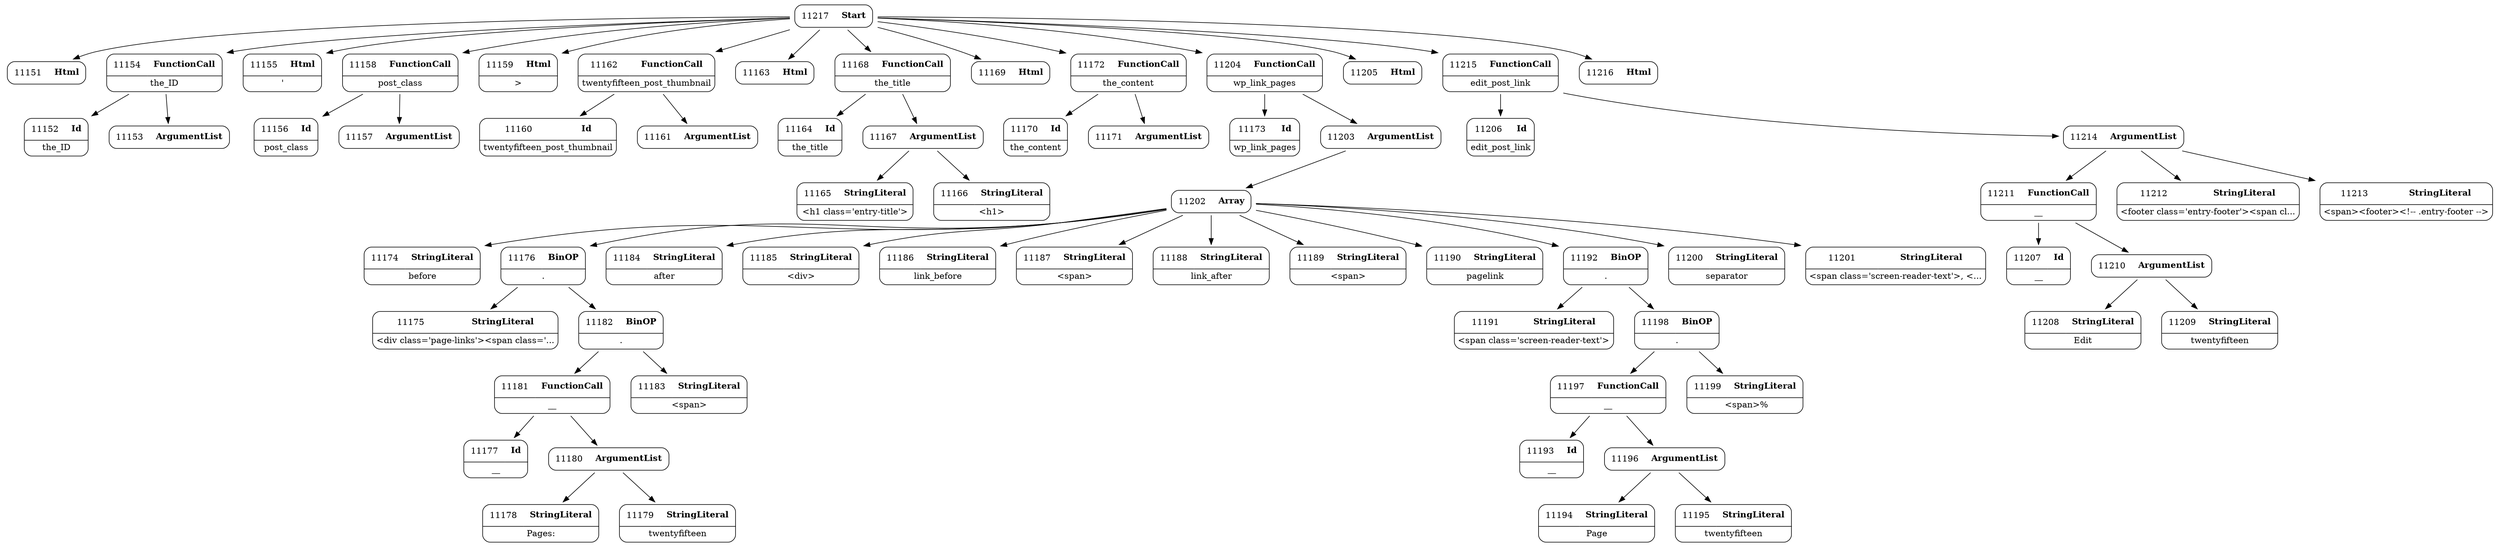 digraph ast {
node [shape=none];
11151 [label=<<TABLE border='1' cellspacing='0' cellpadding='10' style='rounded' ><TR><TD border='0'>11151</TD><TD border='0'><B>Html</B></TD></TR></TABLE>>];
11152 [label=<<TABLE border='1' cellspacing='0' cellpadding='10' style='rounded' ><TR><TD border='0'>11152</TD><TD border='0'><B>Id</B></TD></TR><HR/><TR><TD border='0' cellpadding='5' colspan='2'>the_ID</TD></TR></TABLE>>];
11153 [label=<<TABLE border='1' cellspacing='0' cellpadding='10' style='rounded' ><TR><TD border='0'>11153</TD><TD border='0'><B>ArgumentList</B></TD></TR></TABLE>>];
11154 [label=<<TABLE border='1' cellspacing='0' cellpadding='10' style='rounded' ><TR><TD border='0'>11154</TD><TD border='0'><B>FunctionCall</B></TD></TR><HR/><TR><TD border='0' cellpadding='5' colspan='2'>the_ID</TD></TR></TABLE>>];
11154 -> 11152 [weight=2];
11154 -> 11153 [weight=2];
11155 [label=<<TABLE border='1' cellspacing='0' cellpadding='10' style='rounded' ><TR><TD border='0'>11155</TD><TD border='0'><B>Html</B></TD></TR><HR/><TR><TD border='0' cellpadding='5' colspan='2'>'</TD></TR></TABLE>>];
11156 [label=<<TABLE border='1' cellspacing='0' cellpadding='10' style='rounded' ><TR><TD border='0'>11156</TD><TD border='0'><B>Id</B></TD></TR><HR/><TR><TD border='0' cellpadding='5' colspan='2'>post_class</TD></TR></TABLE>>];
11157 [label=<<TABLE border='1' cellspacing='0' cellpadding='10' style='rounded' ><TR><TD border='0'>11157</TD><TD border='0'><B>ArgumentList</B></TD></TR></TABLE>>];
11158 [label=<<TABLE border='1' cellspacing='0' cellpadding='10' style='rounded' ><TR><TD border='0'>11158</TD><TD border='0'><B>FunctionCall</B></TD></TR><HR/><TR><TD border='0' cellpadding='5' colspan='2'>post_class</TD></TR></TABLE>>];
11158 -> 11156 [weight=2];
11158 -> 11157 [weight=2];
11159 [label=<<TABLE border='1' cellspacing='0' cellpadding='10' style='rounded' ><TR><TD border='0'>11159</TD><TD border='0'><B>Html</B></TD></TR><HR/><TR><TD border='0' cellpadding='5' colspan='2'>&gt;</TD></TR></TABLE>>];
11160 [label=<<TABLE border='1' cellspacing='0' cellpadding='10' style='rounded' ><TR><TD border='0'>11160</TD><TD border='0'><B>Id</B></TD></TR><HR/><TR><TD border='0' cellpadding='5' colspan='2'>twentyfifteen_post_thumbnail</TD></TR></TABLE>>];
11161 [label=<<TABLE border='1' cellspacing='0' cellpadding='10' style='rounded' ><TR><TD border='0'>11161</TD><TD border='0'><B>ArgumentList</B></TD></TR></TABLE>>];
11162 [label=<<TABLE border='1' cellspacing='0' cellpadding='10' style='rounded' ><TR><TD border='0'>11162</TD><TD border='0'><B>FunctionCall</B></TD></TR><HR/><TR><TD border='0' cellpadding='5' colspan='2'>twentyfifteen_post_thumbnail</TD></TR></TABLE>>];
11162 -> 11160 [weight=2];
11162 -> 11161 [weight=2];
11163 [label=<<TABLE border='1' cellspacing='0' cellpadding='10' style='rounded' ><TR><TD border='0'>11163</TD><TD border='0'><B>Html</B></TD></TR></TABLE>>];
11164 [label=<<TABLE border='1' cellspacing='0' cellpadding='10' style='rounded' ><TR><TD border='0'>11164</TD><TD border='0'><B>Id</B></TD></TR><HR/><TR><TD border='0' cellpadding='5' colspan='2'>the_title</TD></TR></TABLE>>];
11165 [label=<<TABLE border='1' cellspacing='0' cellpadding='10' style='rounded' ><TR><TD border='0'>11165</TD><TD border='0'><B>StringLiteral</B></TD></TR><HR/><TR><TD border='0' cellpadding='5' colspan='2'>&lt;h1 class='entry-title'&gt;</TD></TR></TABLE>>];
11166 [label=<<TABLE border='1' cellspacing='0' cellpadding='10' style='rounded' ><TR><TD border='0'>11166</TD><TD border='0'><B>StringLiteral</B></TD></TR><HR/><TR><TD border='0' cellpadding='5' colspan='2'>&lt;h1&gt;</TD></TR></TABLE>>];
11167 [label=<<TABLE border='1' cellspacing='0' cellpadding='10' style='rounded' ><TR><TD border='0'>11167</TD><TD border='0'><B>ArgumentList</B></TD></TR></TABLE>>];
11167 -> 11165 [weight=2];
11167 -> 11166 [weight=2];
11168 [label=<<TABLE border='1' cellspacing='0' cellpadding='10' style='rounded' ><TR><TD border='0'>11168</TD><TD border='0'><B>FunctionCall</B></TD></TR><HR/><TR><TD border='0' cellpadding='5' colspan='2'>the_title</TD></TR></TABLE>>];
11168 -> 11164 [weight=2];
11168 -> 11167 [weight=2];
11169 [label=<<TABLE border='1' cellspacing='0' cellpadding='10' style='rounded' ><TR><TD border='0'>11169</TD><TD border='0'><B>Html</B></TD></TR></TABLE>>];
11170 [label=<<TABLE border='1' cellspacing='0' cellpadding='10' style='rounded' ><TR><TD border='0'>11170</TD><TD border='0'><B>Id</B></TD></TR><HR/><TR><TD border='0' cellpadding='5' colspan='2'>the_content</TD></TR></TABLE>>];
11171 [label=<<TABLE border='1' cellspacing='0' cellpadding='10' style='rounded' ><TR><TD border='0'>11171</TD><TD border='0'><B>ArgumentList</B></TD></TR></TABLE>>];
11172 [label=<<TABLE border='1' cellspacing='0' cellpadding='10' style='rounded' ><TR><TD border='0'>11172</TD><TD border='0'><B>FunctionCall</B></TD></TR><HR/><TR><TD border='0' cellpadding='5' colspan='2'>the_content</TD></TR></TABLE>>];
11172 -> 11170 [weight=2];
11172 -> 11171 [weight=2];
11173 [label=<<TABLE border='1' cellspacing='0' cellpadding='10' style='rounded' ><TR><TD border='0'>11173</TD><TD border='0'><B>Id</B></TD></TR><HR/><TR><TD border='0' cellpadding='5' colspan='2'>wp_link_pages</TD></TR></TABLE>>];
11174 [label=<<TABLE border='1' cellspacing='0' cellpadding='10' style='rounded' ><TR><TD border='0'>11174</TD><TD border='0'><B>StringLiteral</B></TD></TR><HR/><TR><TD border='0' cellpadding='5' colspan='2'>before</TD></TR></TABLE>>];
11175 [label=<<TABLE border='1' cellspacing='0' cellpadding='10' style='rounded' ><TR><TD border='0'>11175</TD><TD border='0'><B>StringLiteral</B></TD></TR><HR/><TR><TD border='0' cellpadding='5' colspan='2'>&lt;div class='page-links'&gt;&lt;span class='...</TD></TR></TABLE>>];
11176 [label=<<TABLE border='1' cellspacing='0' cellpadding='10' style='rounded' ><TR><TD border='0'>11176</TD><TD border='0'><B>BinOP</B></TD></TR><HR/><TR><TD border='0' cellpadding='5' colspan='2'>.</TD></TR></TABLE>>];
11176 -> 11175 [weight=2];
11176 -> 11182 [weight=2];
11177 [label=<<TABLE border='1' cellspacing='0' cellpadding='10' style='rounded' ><TR><TD border='0'>11177</TD><TD border='0'><B>Id</B></TD></TR><HR/><TR><TD border='0' cellpadding='5' colspan='2'>__</TD></TR></TABLE>>];
11178 [label=<<TABLE border='1' cellspacing='0' cellpadding='10' style='rounded' ><TR><TD border='0'>11178</TD><TD border='0'><B>StringLiteral</B></TD></TR><HR/><TR><TD border='0' cellpadding='5' colspan='2'>Pages:</TD></TR></TABLE>>];
11179 [label=<<TABLE border='1' cellspacing='0' cellpadding='10' style='rounded' ><TR><TD border='0'>11179</TD><TD border='0'><B>StringLiteral</B></TD></TR><HR/><TR><TD border='0' cellpadding='5' colspan='2'>twentyfifteen</TD></TR></TABLE>>];
11180 [label=<<TABLE border='1' cellspacing='0' cellpadding='10' style='rounded' ><TR><TD border='0'>11180</TD><TD border='0'><B>ArgumentList</B></TD></TR></TABLE>>];
11180 -> 11178 [weight=2];
11180 -> 11179 [weight=2];
11181 [label=<<TABLE border='1' cellspacing='0' cellpadding='10' style='rounded' ><TR><TD border='0'>11181</TD><TD border='0'><B>FunctionCall</B></TD></TR><HR/><TR><TD border='0' cellpadding='5' colspan='2'>__</TD></TR></TABLE>>];
11181 -> 11177 [weight=2];
11181 -> 11180 [weight=2];
11182 [label=<<TABLE border='1' cellspacing='0' cellpadding='10' style='rounded' ><TR><TD border='0'>11182</TD><TD border='0'><B>BinOP</B></TD></TR><HR/><TR><TD border='0' cellpadding='5' colspan='2'>.</TD></TR></TABLE>>];
11182 -> 11181 [weight=2];
11182 -> 11183 [weight=2];
11183 [label=<<TABLE border='1' cellspacing='0' cellpadding='10' style='rounded' ><TR><TD border='0'>11183</TD><TD border='0'><B>StringLiteral</B></TD></TR><HR/><TR><TD border='0' cellpadding='5' colspan='2'>&lt;span&gt;</TD></TR></TABLE>>];
11184 [label=<<TABLE border='1' cellspacing='0' cellpadding='10' style='rounded' ><TR><TD border='0'>11184</TD><TD border='0'><B>StringLiteral</B></TD></TR><HR/><TR><TD border='0' cellpadding='5' colspan='2'>after</TD></TR></TABLE>>];
11185 [label=<<TABLE border='1' cellspacing='0' cellpadding='10' style='rounded' ><TR><TD border='0'>11185</TD><TD border='0'><B>StringLiteral</B></TD></TR><HR/><TR><TD border='0' cellpadding='5' colspan='2'>&lt;div&gt;</TD></TR></TABLE>>];
11186 [label=<<TABLE border='1' cellspacing='0' cellpadding='10' style='rounded' ><TR><TD border='0'>11186</TD><TD border='0'><B>StringLiteral</B></TD></TR><HR/><TR><TD border='0' cellpadding='5' colspan='2'>link_before</TD></TR></TABLE>>];
11187 [label=<<TABLE border='1' cellspacing='0' cellpadding='10' style='rounded' ><TR><TD border='0'>11187</TD><TD border='0'><B>StringLiteral</B></TD></TR><HR/><TR><TD border='0' cellpadding='5' colspan='2'>&lt;span&gt;</TD></TR></TABLE>>];
11188 [label=<<TABLE border='1' cellspacing='0' cellpadding='10' style='rounded' ><TR><TD border='0'>11188</TD><TD border='0'><B>StringLiteral</B></TD></TR><HR/><TR><TD border='0' cellpadding='5' colspan='2'>link_after</TD></TR></TABLE>>];
11189 [label=<<TABLE border='1' cellspacing='0' cellpadding='10' style='rounded' ><TR><TD border='0'>11189</TD><TD border='0'><B>StringLiteral</B></TD></TR><HR/><TR><TD border='0' cellpadding='5' colspan='2'>&lt;span&gt;</TD></TR></TABLE>>];
11190 [label=<<TABLE border='1' cellspacing='0' cellpadding='10' style='rounded' ><TR><TD border='0'>11190</TD><TD border='0'><B>StringLiteral</B></TD></TR><HR/><TR><TD border='0' cellpadding='5' colspan='2'>pagelink</TD></TR></TABLE>>];
11191 [label=<<TABLE border='1' cellspacing='0' cellpadding='10' style='rounded' ><TR><TD border='0'>11191</TD><TD border='0'><B>StringLiteral</B></TD></TR><HR/><TR><TD border='0' cellpadding='5' colspan='2'>&lt;span class='screen-reader-text'&gt;</TD></TR></TABLE>>];
11192 [label=<<TABLE border='1' cellspacing='0' cellpadding='10' style='rounded' ><TR><TD border='0'>11192</TD><TD border='0'><B>BinOP</B></TD></TR><HR/><TR><TD border='0' cellpadding='5' colspan='2'>.</TD></TR></TABLE>>];
11192 -> 11191 [weight=2];
11192 -> 11198 [weight=2];
11193 [label=<<TABLE border='1' cellspacing='0' cellpadding='10' style='rounded' ><TR><TD border='0'>11193</TD><TD border='0'><B>Id</B></TD></TR><HR/><TR><TD border='0' cellpadding='5' colspan='2'>__</TD></TR></TABLE>>];
11194 [label=<<TABLE border='1' cellspacing='0' cellpadding='10' style='rounded' ><TR><TD border='0'>11194</TD><TD border='0'><B>StringLiteral</B></TD></TR><HR/><TR><TD border='0' cellpadding='5' colspan='2'>Page</TD></TR></TABLE>>];
11195 [label=<<TABLE border='1' cellspacing='0' cellpadding='10' style='rounded' ><TR><TD border='0'>11195</TD><TD border='0'><B>StringLiteral</B></TD></TR><HR/><TR><TD border='0' cellpadding='5' colspan='2'>twentyfifteen</TD></TR></TABLE>>];
11196 [label=<<TABLE border='1' cellspacing='0' cellpadding='10' style='rounded' ><TR><TD border='0'>11196</TD><TD border='0'><B>ArgumentList</B></TD></TR></TABLE>>];
11196 -> 11194 [weight=2];
11196 -> 11195 [weight=2];
11197 [label=<<TABLE border='1' cellspacing='0' cellpadding='10' style='rounded' ><TR><TD border='0'>11197</TD><TD border='0'><B>FunctionCall</B></TD></TR><HR/><TR><TD border='0' cellpadding='5' colspan='2'>__</TD></TR></TABLE>>];
11197 -> 11193 [weight=2];
11197 -> 11196 [weight=2];
11198 [label=<<TABLE border='1' cellspacing='0' cellpadding='10' style='rounded' ><TR><TD border='0'>11198</TD><TD border='0'><B>BinOP</B></TD></TR><HR/><TR><TD border='0' cellpadding='5' colspan='2'>.</TD></TR></TABLE>>];
11198 -> 11197 [weight=2];
11198 -> 11199 [weight=2];
11199 [label=<<TABLE border='1' cellspacing='0' cellpadding='10' style='rounded' ><TR><TD border='0'>11199</TD><TD border='0'><B>StringLiteral</B></TD></TR><HR/><TR><TD border='0' cellpadding='5' colspan='2'> &lt;span&gt;%</TD></TR></TABLE>>];
11200 [label=<<TABLE border='1' cellspacing='0' cellpadding='10' style='rounded' ><TR><TD border='0'>11200</TD><TD border='0'><B>StringLiteral</B></TD></TR><HR/><TR><TD border='0' cellpadding='5' colspan='2'>separator</TD></TR></TABLE>>];
11201 [label=<<TABLE border='1' cellspacing='0' cellpadding='10' style='rounded' ><TR><TD border='0'>11201</TD><TD border='0'><B>StringLiteral</B></TD></TR><HR/><TR><TD border='0' cellpadding='5' colspan='2'>&lt;span class='screen-reader-text'&gt;, &lt;...</TD></TR></TABLE>>];
11202 [label=<<TABLE border='1' cellspacing='0' cellpadding='10' style='rounded' ><TR><TD border='0'>11202</TD><TD border='0'><B>Array</B></TD></TR></TABLE>>];
11202 -> 11174 [weight=2];
11202 -> 11176 [weight=2];
11202 -> 11184 [weight=2];
11202 -> 11185 [weight=2];
11202 -> 11186 [weight=2];
11202 -> 11187 [weight=2];
11202 -> 11188 [weight=2];
11202 -> 11189 [weight=2];
11202 -> 11190 [weight=2];
11202 -> 11192 [weight=2];
11202 -> 11200 [weight=2];
11202 -> 11201 [weight=2];
11203 [label=<<TABLE border='1' cellspacing='0' cellpadding='10' style='rounded' ><TR><TD border='0'>11203</TD><TD border='0'><B>ArgumentList</B></TD></TR></TABLE>>];
11203 -> 11202 [weight=2];
11204 [label=<<TABLE border='1' cellspacing='0' cellpadding='10' style='rounded' ><TR><TD border='0'>11204</TD><TD border='0'><B>FunctionCall</B></TD></TR><HR/><TR><TD border='0' cellpadding='5' colspan='2'>wp_link_pages</TD></TR></TABLE>>];
11204 -> 11173 [weight=2];
11204 -> 11203 [weight=2];
11205 [label=<<TABLE border='1' cellspacing='0' cellpadding='10' style='rounded' ><TR><TD border='0'>11205</TD><TD border='0'><B>Html</B></TD></TR></TABLE>>];
11206 [label=<<TABLE border='1' cellspacing='0' cellpadding='10' style='rounded' ><TR><TD border='0'>11206</TD><TD border='0'><B>Id</B></TD></TR><HR/><TR><TD border='0' cellpadding='5' colspan='2'>edit_post_link</TD></TR></TABLE>>];
11207 [label=<<TABLE border='1' cellspacing='0' cellpadding='10' style='rounded' ><TR><TD border='0'>11207</TD><TD border='0'><B>Id</B></TD></TR><HR/><TR><TD border='0' cellpadding='5' colspan='2'>__</TD></TR></TABLE>>];
11208 [label=<<TABLE border='1' cellspacing='0' cellpadding='10' style='rounded' ><TR><TD border='0'>11208</TD><TD border='0'><B>StringLiteral</B></TD></TR><HR/><TR><TD border='0' cellpadding='5' colspan='2'>Edit</TD></TR></TABLE>>];
11209 [label=<<TABLE border='1' cellspacing='0' cellpadding='10' style='rounded' ><TR><TD border='0'>11209</TD><TD border='0'><B>StringLiteral</B></TD></TR><HR/><TR><TD border='0' cellpadding='5' colspan='2'>twentyfifteen</TD></TR></TABLE>>];
11210 [label=<<TABLE border='1' cellspacing='0' cellpadding='10' style='rounded' ><TR><TD border='0'>11210</TD><TD border='0'><B>ArgumentList</B></TD></TR></TABLE>>];
11210 -> 11208 [weight=2];
11210 -> 11209 [weight=2];
11211 [label=<<TABLE border='1' cellspacing='0' cellpadding='10' style='rounded' ><TR><TD border='0'>11211</TD><TD border='0'><B>FunctionCall</B></TD></TR><HR/><TR><TD border='0' cellpadding='5' colspan='2'>__</TD></TR></TABLE>>];
11211 -> 11207 [weight=2];
11211 -> 11210 [weight=2];
11212 [label=<<TABLE border='1' cellspacing='0' cellpadding='10' style='rounded' ><TR><TD border='0'>11212</TD><TD border='0'><B>StringLiteral</B></TD></TR><HR/><TR><TD border='0' cellpadding='5' colspan='2'>&lt;footer class='entry-footer'&gt;&lt;span cl...</TD></TR></TABLE>>];
11213 [label=<<TABLE border='1' cellspacing='0' cellpadding='10' style='rounded' ><TR><TD border='0'>11213</TD><TD border='0'><B>StringLiteral</B></TD></TR><HR/><TR><TD border='0' cellpadding='5' colspan='2'>&lt;span&gt;&lt;footer&gt;&lt;!-- .entry-footer --&gt;</TD></TR></TABLE>>];
11214 [label=<<TABLE border='1' cellspacing='0' cellpadding='10' style='rounded' ><TR><TD border='0'>11214</TD><TD border='0'><B>ArgumentList</B></TD></TR></TABLE>>];
11214 -> 11211 [weight=2];
11214 -> 11212 [weight=2];
11214 -> 11213 [weight=2];
11215 [label=<<TABLE border='1' cellspacing='0' cellpadding='10' style='rounded' ><TR><TD border='0'>11215</TD><TD border='0'><B>FunctionCall</B></TD></TR><HR/><TR><TD border='0' cellpadding='5' colspan='2'>edit_post_link</TD></TR></TABLE>>];
11215 -> 11206 [weight=2];
11215 -> 11214 [weight=2];
11216 [label=<<TABLE border='1' cellspacing='0' cellpadding='10' style='rounded' ><TR><TD border='0'>11216</TD><TD border='0'><B>Html</B></TD></TR></TABLE>>];
11217 [label=<<TABLE border='1' cellspacing='0' cellpadding='10' style='rounded' ><TR><TD border='0'>11217</TD><TD border='0'><B>Start</B></TD></TR></TABLE>>];
11217 -> 11151 [weight=2];
11217 -> 11154 [weight=2];
11217 -> 11155 [weight=2];
11217 -> 11158 [weight=2];
11217 -> 11159 [weight=2];
11217 -> 11162 [weight=2];
11217 -> 11163 [weight=2];
11217 -> 11168 [weight=2];
11217 -> 11169 [weight=2];
11217 -> 11172 [weight=2];
11217 -> 11204 [weight=2];
11217 -> 11205 [weight=2];
11217 -> 11215 [weight=2];
11217 -> 11216 [weight=2];
}
